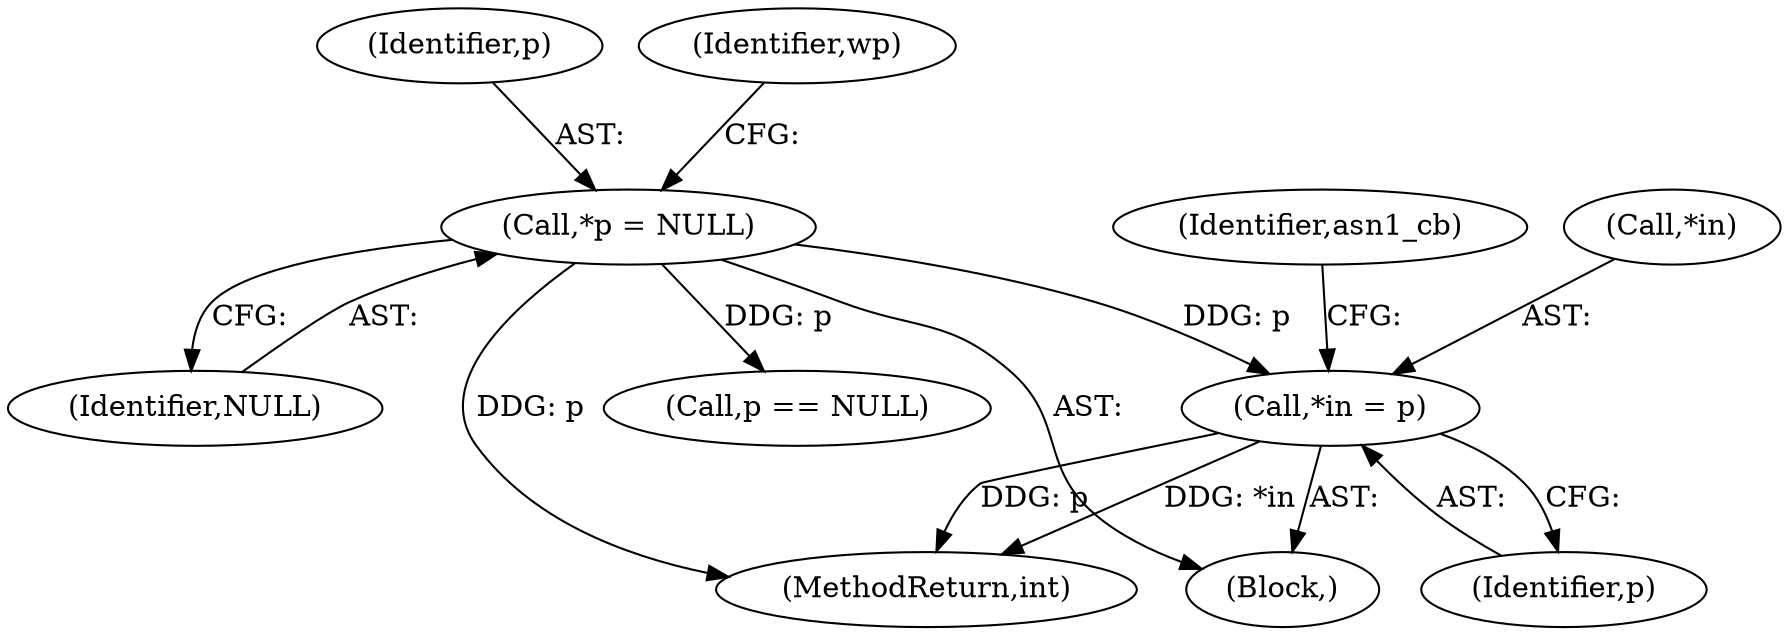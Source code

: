 digraph "0_openssl_b717b083073b6cacc0a5e2397b661678aff7ae7f@pointer" {
"1000571" [label="(Call,*in = p)"];
"1000158" [label="(Call,*p = NULL)"];
"1000955" [label="(MethodReturn,int)"];
"1000160" [label="(Identifier,NULL)"];
"1000142" [label="(Block,)"];
"1000577" [label="(Identifier,asn1_cb)"];
"1000572" [label="(Call,*in)"];
"1000571" [label="(Call,*in = p)"];
"1000413" [label="(Call,p == NULL)"];
"1000574" [label="(Identifier,p)"];
"1000158" [label="(Call,*p = NULL)"];
"1000159" [label="(Identifier,p)"];
"1000164" [label="(Identifier,wp)"];
"1000571" -> "1000142"  [label="AST: "];
"1000571" -> "1000574"  [label="CFG: "];
"1000572" -> "1000571"  [label="AST: "];
"1000574" -> "1000571"  [label="AST: "];
"1000577" -> "1000571"  [label="CFG: "];
"1000571" -> "1000955"  [label="DDG: p"];
"1000571" -> "1000955"  [label="DDG: *in"];
"1000158" -> "1000571"  [label="DDG: p"];
"1000158" -> "1000142"  [label="AST: "];
"1000158" -> "1000160"  [label="CFG: "];
"1000159" -> "1000158"  [label="AST: "];
"1000160" -> "1000158"  [label="AST: "];
"1000164" -> "1000158"  [label="CFG: "];
"1000158" -> "1000955"  [label="DDG: p"];
"1000158" -> "1000413"  [label="DDG: p"];
}

